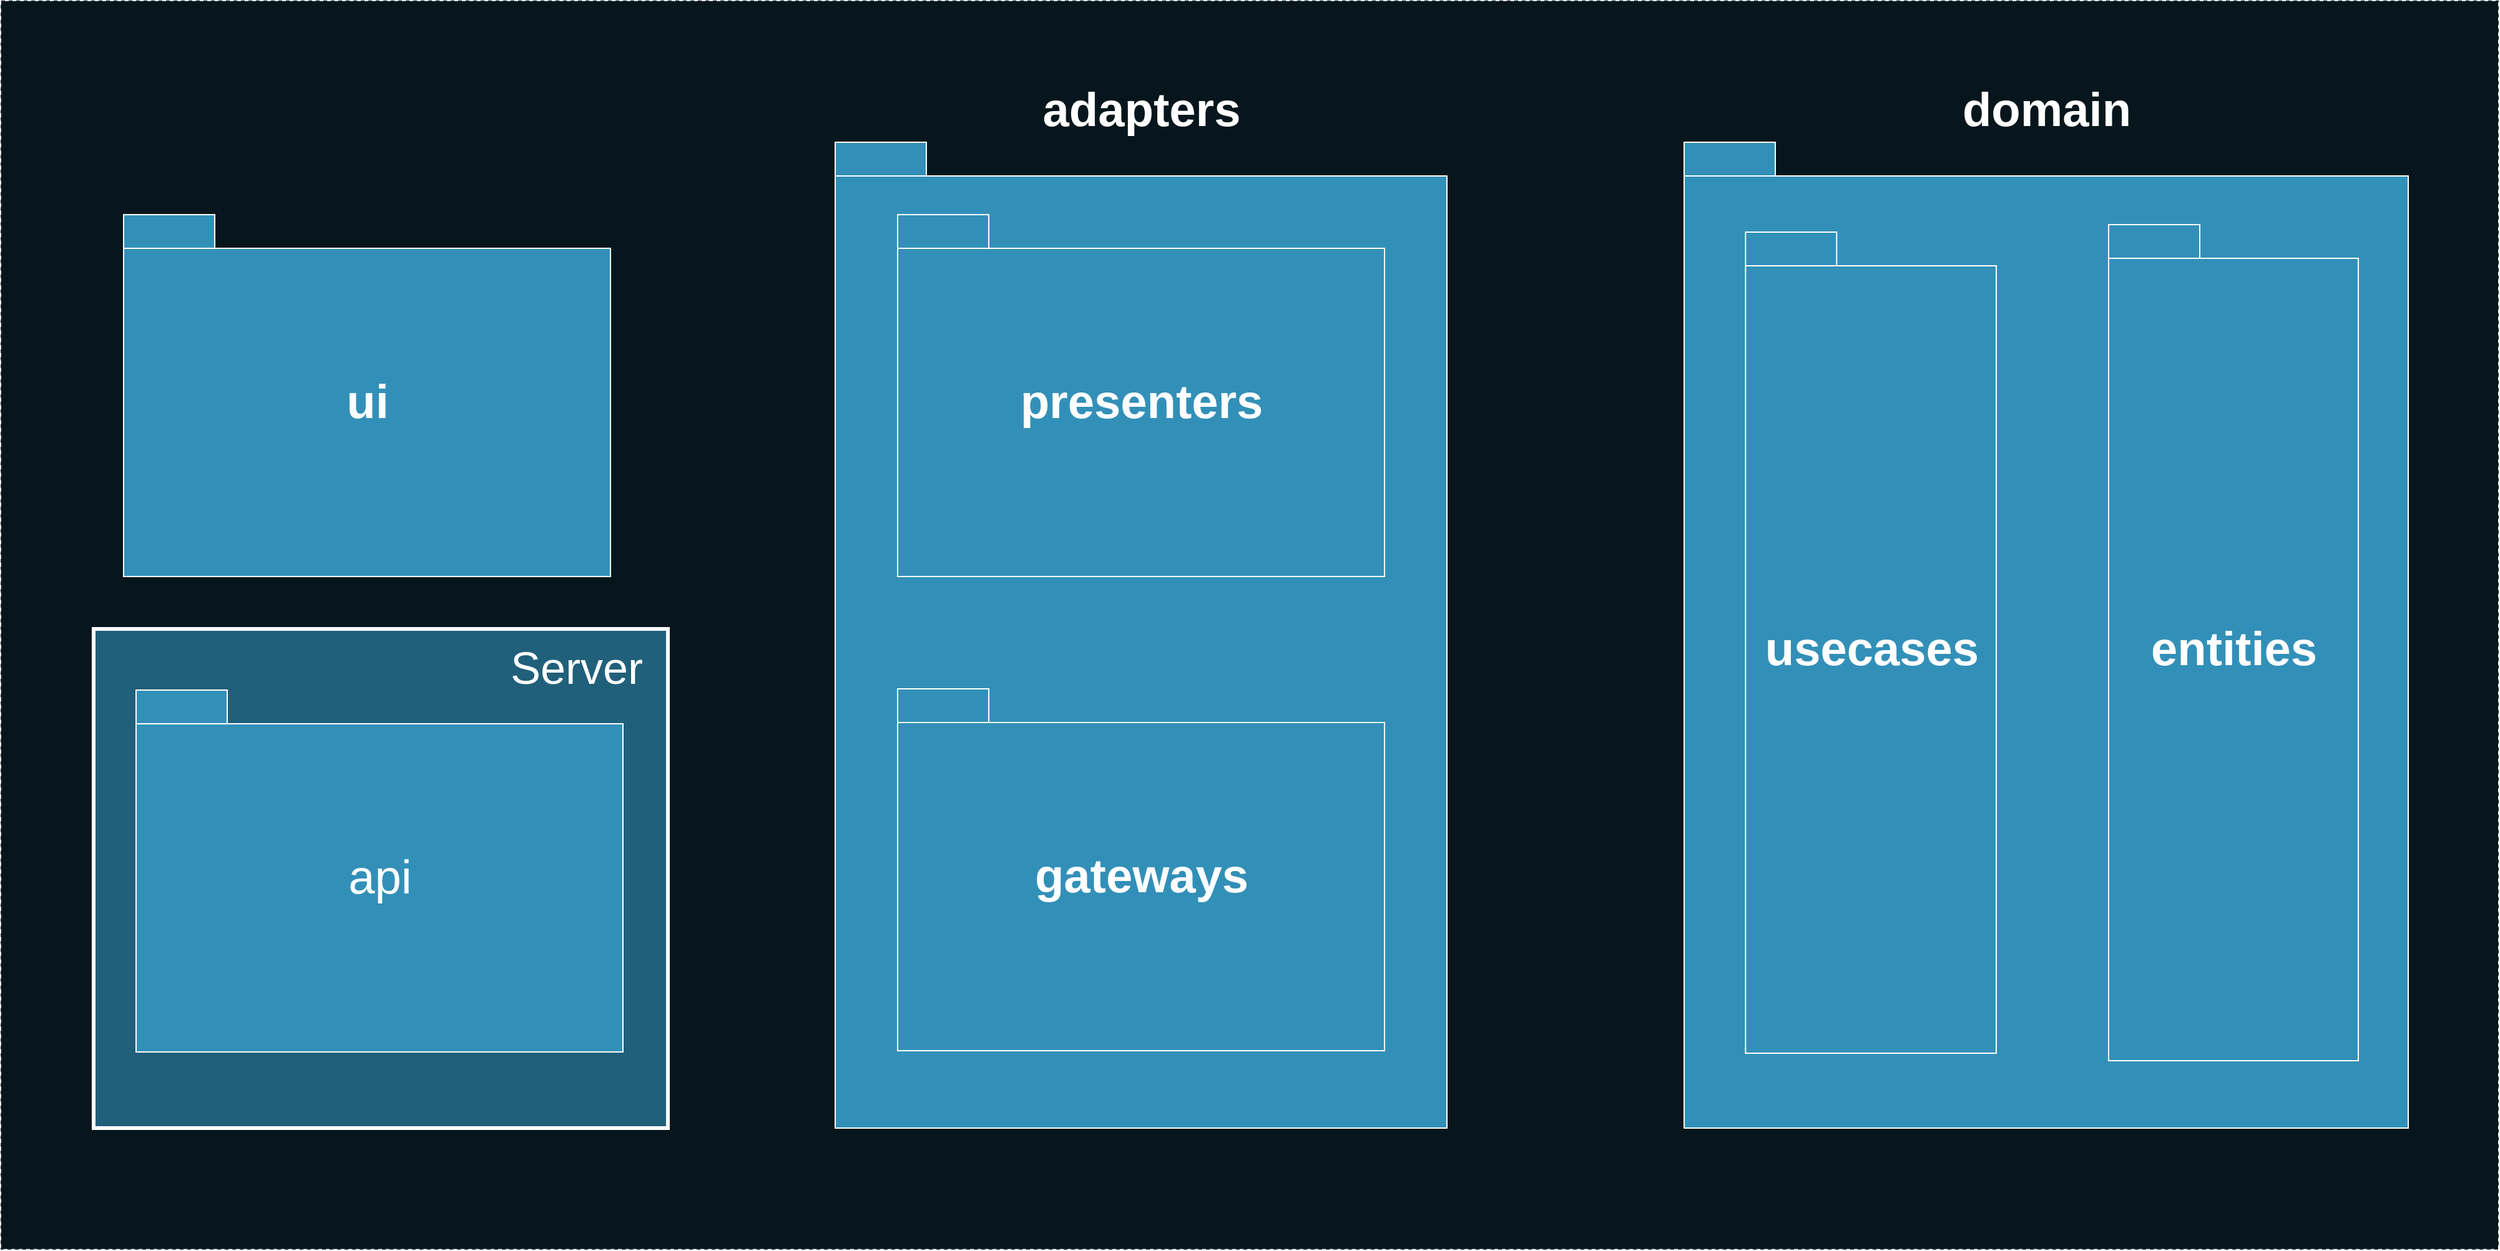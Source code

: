 <mxfile version="13.0.3" type="device"><diagram name="Page-1" id="b5b7bab2-c9e2-2cf4-8b2a-24fd1a2a6d21"><mxGraphModel dx="4851" dy="2539" grid="1" gridSize="10" guides="1" tooltips="1" connect="1" arrows="1" fold="1" page="1" pageScale="1" pageWidth="827" pageHeight="1169" background="#ffffff" math="0" shadow="0"><root><mxCell id="0"/><mxCell id="1" parent="0"/><mxCell id="crDRbli0xWPwZ9U8P9Jx-28" value="" style="rounded=0;whiteSpace=wrap;html=1;fillColor=#07161C;fontSize=30;fontColor=#FFFFFF;strokeColor=#0C242E;dashed=1;" parent="1" vertex="1"><mxGeometry x="-2440" y="-503.12" width="2000" height="1000" as="geometry"/></mxCell><mxCell id="8zyGy8VB9TQblWdyx7Q0-1" value="&lt;font color=&quot;#ffffff&quot; style=&quot;font-size: 38px&quot;&gt;ui&lt;/font&gt;" style="shape=folder;fontStyle=1;spacingTop=10;tabWidth=73;tabHeight=27;tabPosition=left;html=1;strokeColor=#FFFFFF;fillColor=#3290B8;" parent="1" vertex="1"><mxGeometry x="-2342" y="-332" width="390" height="290" as="geometry"/></mxCell><mxCell id="8zyGy8VB9TQblWdyx7Q0-6" value="" style="group" parent="1" vertex="1" connectable="0"><mxGeometry x="-1772" y="-390" width="490" height="790" as="geometry"/></mxCell><mxCell id="8zyGy8VB9TQblWdyx7Q0-3" value="&lt;font color=&quot;#ffffff&quot; style=&quot;font-size: 38px&quot;&gt;adapters&lt;/font&gt;" style="shape=folder;fontStyle=1;spacingTop=10;tabWidth=73;tabHeight=27;tabPosition=left;html=1;strokeColor=#FFFFFF;fillColor=#3290B8;labelPosition=center;verticalLabelPosition=top;align=center;verticalAlign=bottom;" parent="8zyGy8VB9TQblWdyx7Q0-6" vertex="1"><mxGeometry width="490" height="790" as="geometry"/></mxCell><mxCell id="8zyGy8VB9TQblWdyx7Q0-4" value="&lt;font color=&quot;#ffffff&quot; style=&quot;font-size: 38px&quot;&gt;presenters&lt;/font&gt;" style="shape=folder;fontStyle=1;spacingTop=10;tabWidth=73;tabHeight=27;tabPosition=left;html=1;strokeColor=#FFFFFF;fillColor=#3290B8;" parent="8zyGy8VB9TQblWdyx7Q0-6" vertex="1"><mxGeometry x="50" y="58" width="390" height="290" as="geometry"/></mxCell><mxCell id="8zyGy8VB9TQblWdyx7Q0-5" value="&lt;font color=&quot;#ffffff&quot; style=&quot;font-size: 38px&quot;&gt;gateways&lt;/font&gt;" style="shape=folder;fontStyle=1;spacingTop=10;tabWidth=73;tabHeight=27;tabPosition=left;html=1;strokeColor=#FFFFFF;fillColor=#3290B8;" parent="8zyGy8VB9TQblWdyx7Q0-6" vertex="1"><mxGeometry x="50" y="438" width="390" height="290" as="geometry"/></mxCell><mxCell id="8zyGy8VB9TQblWdyx7Q0-7" value="" style="group" parent="1" vertex="1" connectable="0"><mxGeometry x="-1092" y="-390" width="580" height="790" as="geometry"/></mxCell><mxCell id="8zyGy8VB9TQblWdyx7Q0-8" value="&lt;font color=&quot;#ffffff&quot; style=&quot;font-size: 38px&quot;&gt;domain&lt;/font&gt;" style="shape=folder;fontStyle=1;spacingTop=10;tabWidth=73;tabHeight=27;tabPosition=left;html=1;strokeColor=#FFFFFF;fillColor=#3290B8;labelPosition=center;verticalLabelPosition=top;align=center;verticalAlign=bottom;" parent="8zyGy8VB9TQblWdyx7Q0-7" vertex="1"><mxGeometry width="580" height="790" as="geometry"/></mxCell><mxCell id="8zyGy8VB9TQblWdyx7Q0-9" value="&lt;font color=&quot;#ffffff&quot; style=&quot;font-size: 38px&quot;&gt;entities&lt;/font&gt;" style="shape=folder;fontStyle=1;spacingTop=10;tabWidth=73;tabHeight=27;tabPosition=left;html=1;strokeColor=#FFFFFF;fillColor=#3290B8;" parent="8zyGy8VB9TQblWdyx7Q0-7" vertex="1"><mxGeometry x="340" y="66" width="200" height="670" as="geometry"/></mxCell><mxCell id="8zyGy8VB9TQblWdyx7Q0-10" value="&lt;font color=&quot;#ffffff&quot; style=&quot;font-size: 38px&quot;&gt;usecases&lt;/font&gt;" style="shape=folder;fontStyle=1;spacingTop=10;tabWidth=73;tabHeight=27;tabPosition=left;html=1;strokeColor=#FFFFFF;fillColor=#3290B8;" parent="8zyGy8VB9TQblWdyx7Q0-7" vertex="1"><mxGeometry x="49.18" y="72" width="200.82" height="658" as="geometry"/></mxCell><mxCell id="XsK16Ht93K7RPc4nESck-1" value="" style="group" parent="1" vertex="1" connectable="0"><mxGeometry x="-2366" width="460" height="400" as="geometry"/></mxCell><mxCell id="XsK16Ht93K7RPc4nESck-2" value="" style="rounded=0;whiteSpace=wrap;html=1;strokeColor=#FFFFFF;strokeWidth=3;fillColor=#21607A;fontSize=23;fontColor=#FFFFFF;" parent="XsK16Ht93K7RPc4nESck-1" vertex="1"><mxGeometry width="460" height="400" as="geometry"/></mxCell><mxCell id="XsK16Ht93K7RPc4nESck-3" value="&lt;font color=&quot;#ffffff&quot; style=&quot;font-size: 38px ; font-weight: normal&quot;&gt;api&lt;/font&gt;" style="shape=folder;fontStyle=1;spacingTop=10;tabWidth=73;tabHeight=27;tabPosition=left;html=1;strokeColor=#FFFFFF;fillColor=#3290B8;" parent="XsK16Ht93K7RPc4nESck-1" vertex="1"><mxGeometry x="34" y="49" width="390" height="290" as="geometry"/></mxCell><mxCell id="XsK16Ht93K7RPc4nESck-4" value="Server" style="text;html=1;strokeColor=none;fillColor=none;align=center;verticalAlign=middle;whiteSpace=wrap;rounded=0;fontSize=36;fontColor=#FFFFFF;fontStyle=0" parent="XsK16Ht93K7RPc4nESck-1" vertex="1"><mxGeometry x="327" y="21" width="120" height="20" as="geometry"/></mxCell></root></mxGraphModel></diagram></mxfile>